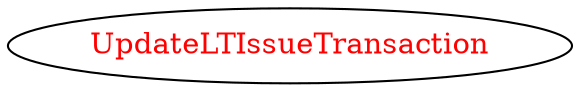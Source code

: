 digraph dependencyGraph {
 concentrate=true;
 ranksep="2.0";
 rankdir="LR"; 
 splines="ortho";
"UpdateLTIssueTransaction" [fontcolor="red"];
}